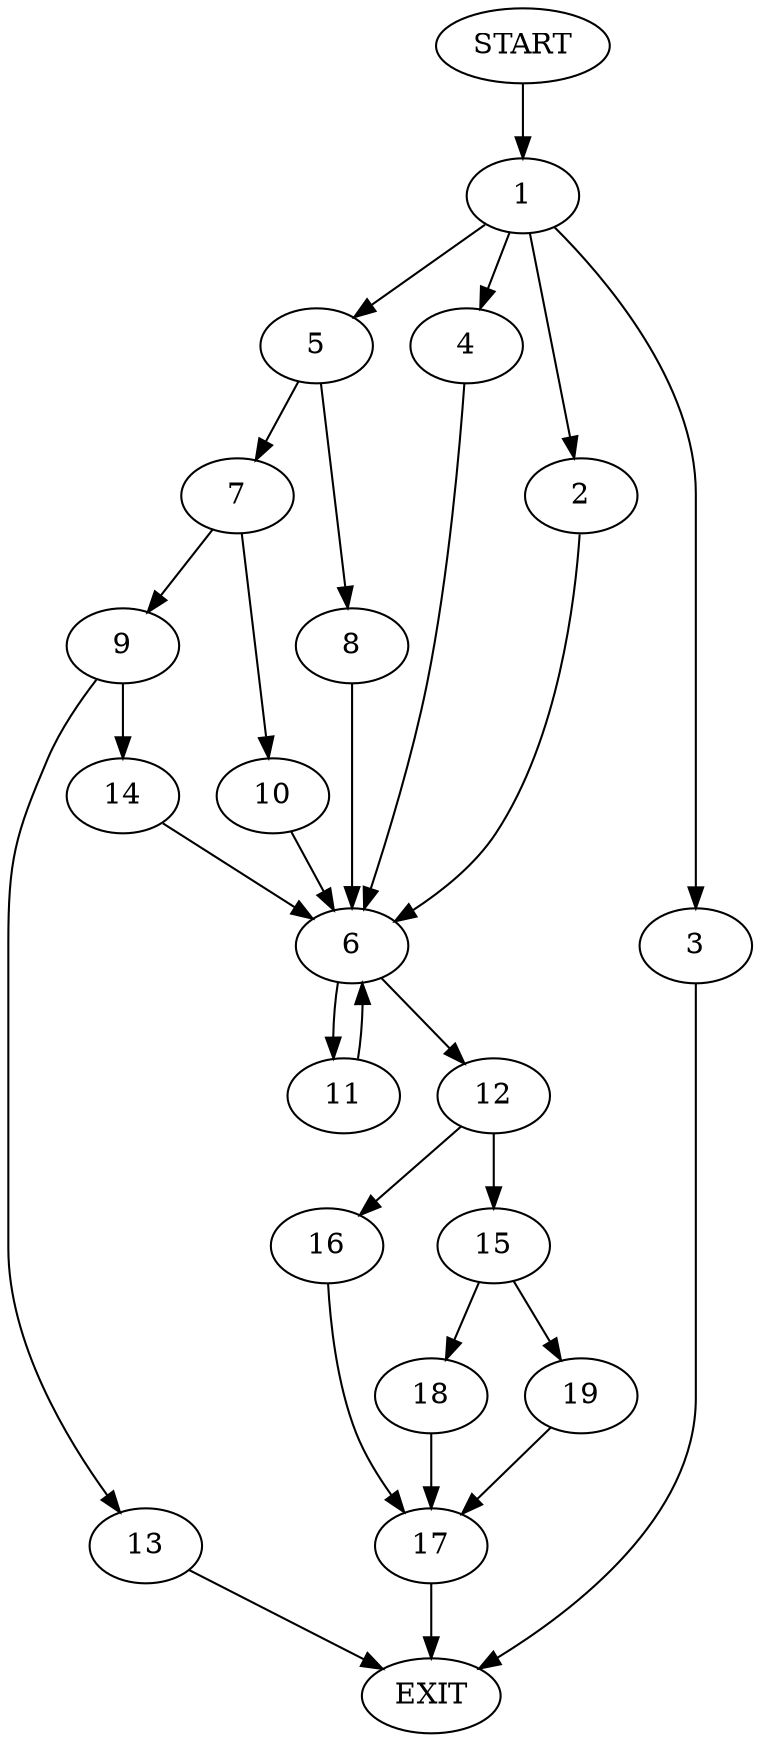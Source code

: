 digraph {
0 [label="START"]
20 [label="EXIT"]
0 -> 1
1 -> 2
1 -> 3
1 -> 4
1 -> 5
3 -> 20
4 -> 6
2 -> 6
5 -> 7
5 -> 8
8 -> 6
7 -> 9
7 -> 10
6 -> 11
6 -> 12
9 -> 13
9 -> 14
10 -> 6
14 -> 6
13 -> 20
12 -> 15
12 -> 16
11 -> 6
16 -> 17
15 -> 18
15 -> 19
17 -> 20
19 -> 17
18 -> 17
}
